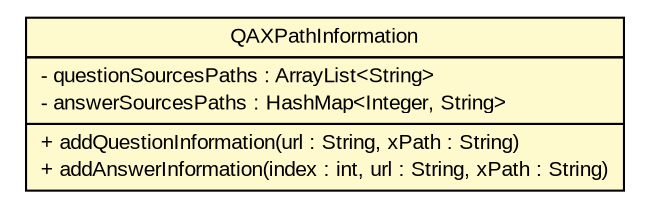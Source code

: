 #!/usr/local/bin/dot
#
# Class diagram 
# Generated by UMLGraph version 5.2 (http://www.umlgraph.org/)
#

digraph G {
	edge [fontname="arial",fontsize=10,labelfontname="arial",labelfontsize=10];
	node [fontname="arial",fontsize=10,shape=plaintext];
	nodesep=0.25;
	ranksep=0.5;
	// tud.iir.knowledge.QAXPathInformation
	c43228 [label=<<table title="tud.iir.knowledge.QAXPathInformation" border="0" cellborder="1" cellspacing="0" cellpadding="2" port="p" bgcolor="lemonChiffon" href="./QAXPathInformation.html">
		<tr><td><table border="0" cellspacing="0" cellpadding="1">
<tr><td align="center" balign="center"> QAXPathInformation </td></tr>
		</table></td></tr>
		<tr><td><table border="0" cellspacing="0" cellpadding="1">
<tr><td align="left" balign="left"> - questionSourcesPaths : ArrayList&lt;String&gt; </td></tr>
<tr><td align="left" balign="left"> - answerSourcesPaths : HashMap&lt;Integer, String&gt; </td></tr>
		</table></td></tr>
		<tr><td><table border="0" cellspacing="0" cellpadding="1">
<tr><td align="left" balign="left"> + addQuestionInformation(url : String, xPath : String) </td></tr>
<tr><td align="left" balign="left"> + addAnswerInformation(index : int, url : String, xPath : String) </td></tr>
		</table></td></tr>
		</table>>, fontname="arial", fontcolor="black", fontsize=10.0];
}

